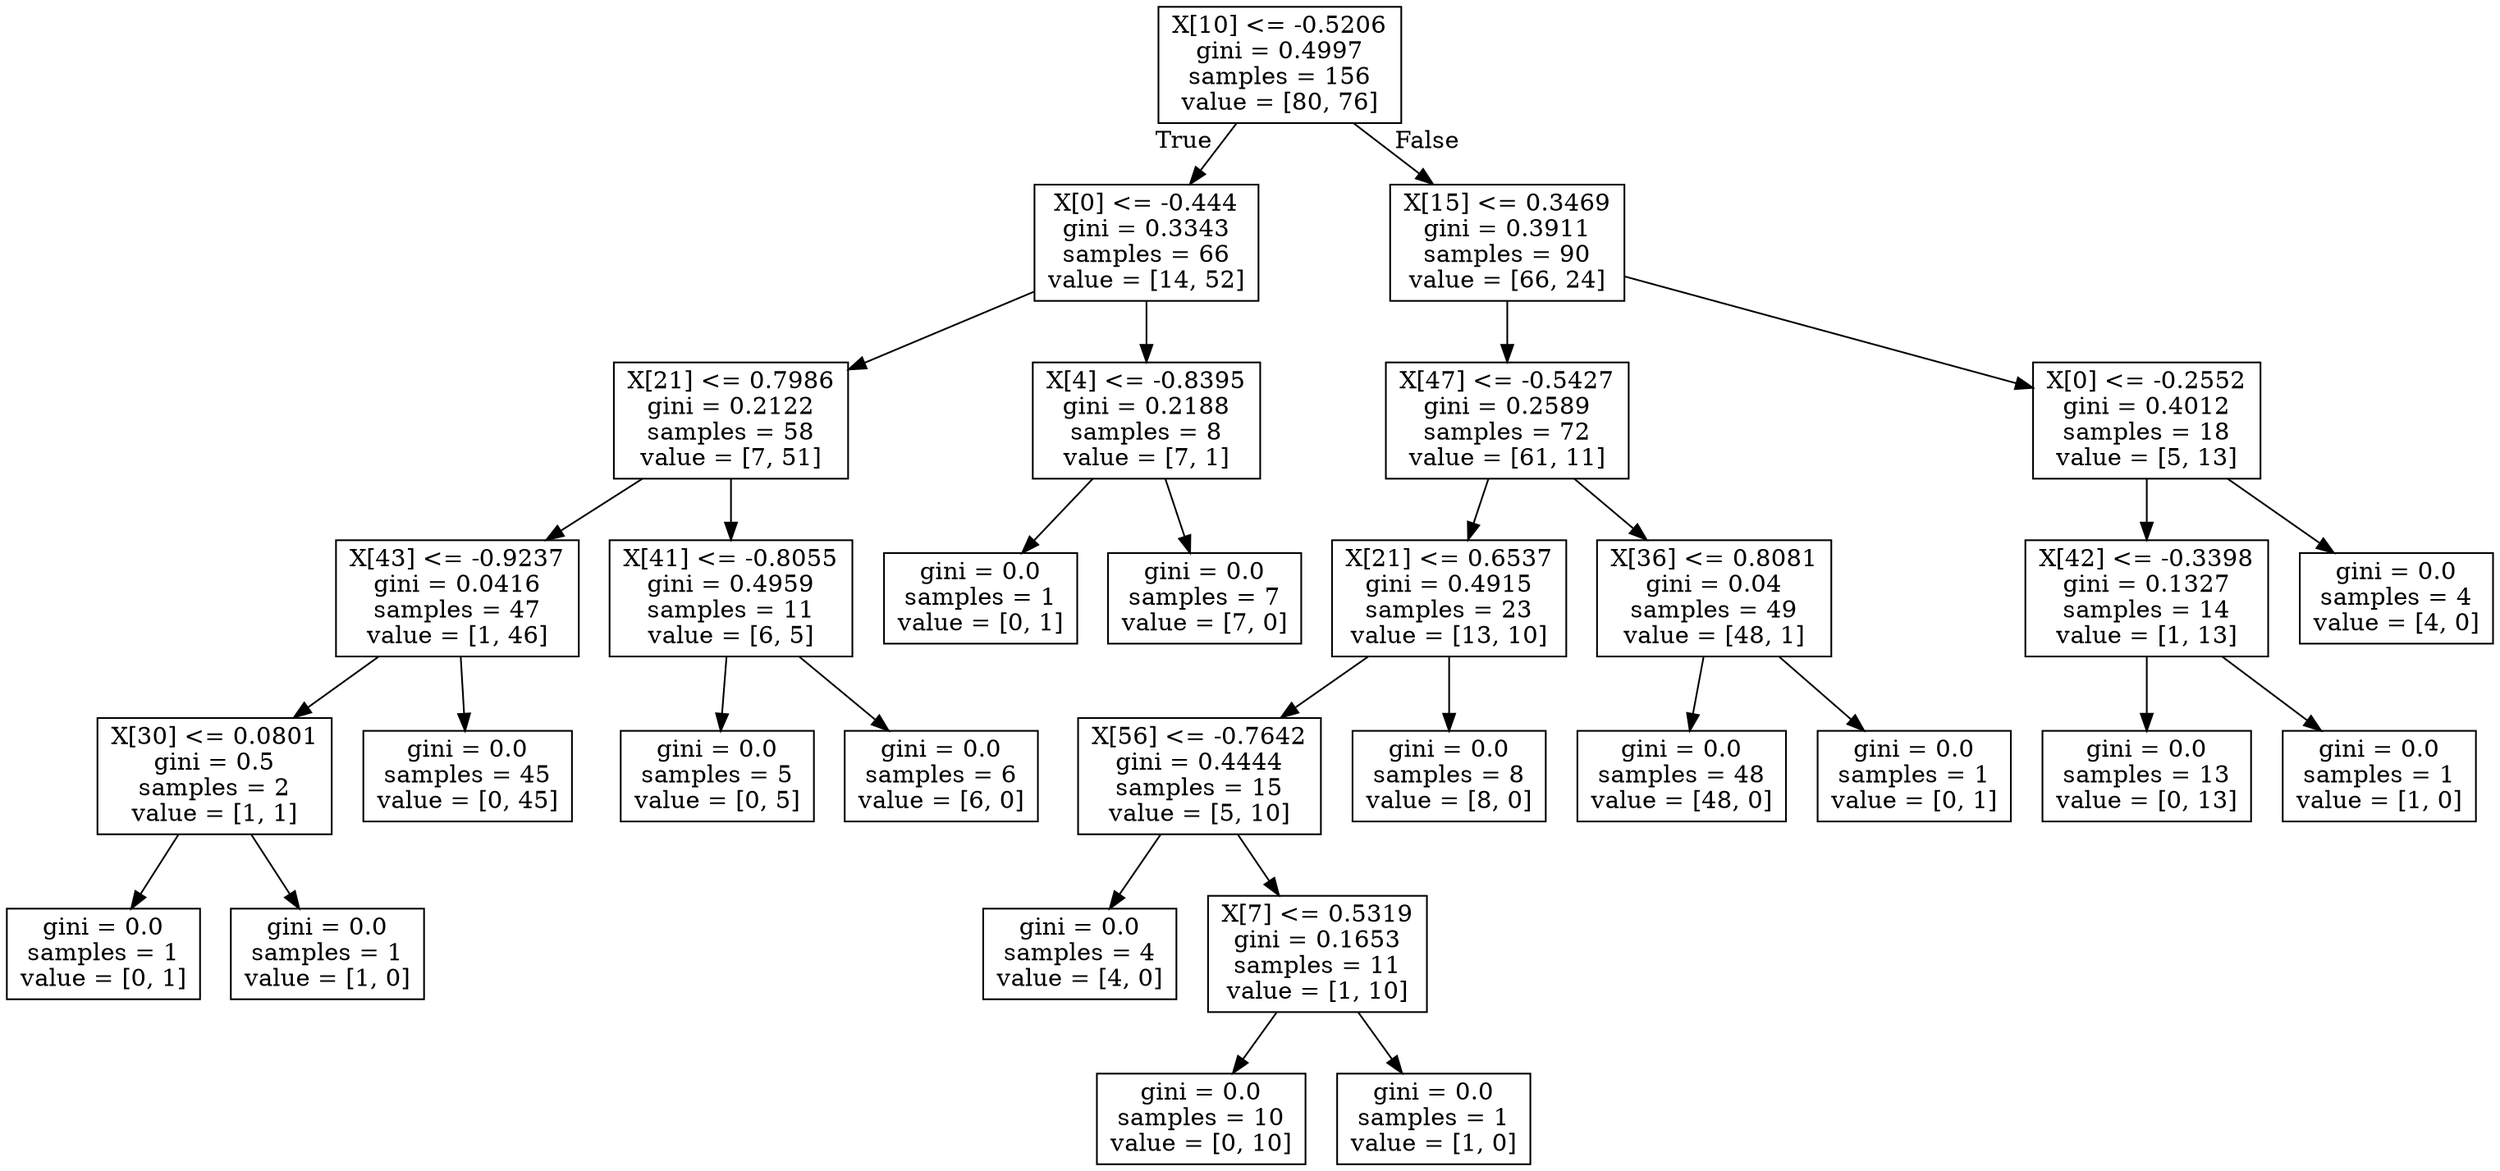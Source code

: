digraph Tree {
node [shape=box] ;
0 [label="X[10] <= -0.5206\ngini = 0.4997\nsamples = 156\nvalue = [80, 76]"] ;
1 [label="X[0] <= -0.444\ngini = 0.3343\nsamples = 66\nvalue = [14, 52]"] ;
0 -> 1 [labeldistance=2.5, labelangle=45, headlabel="True"] ;
2 [label="X[21] <= 0.7986\ngini = 0.2122\nsamples = 58\nvalue = [7, 51]"] ;
1 -> 2 ;
3 [label="X[43] <= -0.9237\ngini = 0.0416\nsamples = 47\nvalue = [1, 46]"] ;
2 -> 3 ;
4 [label="X[30] <= 0.0801\ngini = 0.5\nsamples = 2\nvalue = [1, 1]"] ;
3 -> 4 ;
5 [label="gini = 0.0\nsamples = 1\nvalue = [0, 1]"] ;
4 -> 5 ;
6 [label="gini = 0.0\nsamples = 1\nvalue = [1, 0]"] ;
4 -> 6 ;
7 [label="gini = 0.0\nsamples = 45\nvalue = [0, 45]"] ;
3 -> 7 ;
8 [label="X[41] <= -0.8055\ngini = 0.4959\nsamples = 11\nvalue = [6, 5]"] ;
2 -> 8 ;
9 [label="gini = 0.0\nsamples = 5\nvalue = [0, 5]"] ;
8 -> 9 ;
10 [label="gini = 0.0\nsamples = 6\nvalue = [6, 0]"] ;
8 -> 10 ;
11 [label="X[4] <= -0.8395\ngini = 0.2188\nsamples = 8\nvalue = [7, 1]"] ;
1 -> 11 ;
12 [label="gini = 0.0\nsamples = 1\nvalue = [0, 1]"] ;
11 -> 12 ;
13 [label="gini = 0.0\nsamples = 7\nvalue = [7, 0]"] ;
11 -> 13 ;
14 [label="X[15] <= 0.3469\ngini = 0.3911\nsamples = 90\nvalue = [66, 24]"] ;
0 -> 14 [labeldistance=2.5, labelangle=-45, headlabel="False"] ;
15 [label="X[47] <= -0.5427\ngini = 0.2589\nsamples = 72\nvalue = [61, 11]"] ;
14 -> 15 ;
16 [label="X[21] <= 0.6537\ngini = 0.4915\nsamples = 23\nvalue = [13, 10]"] ;
15 -> 16 ;
17 [label="X[56] <= -0.7642\ngini = 0.4444\nsamples = 15\nvalue = [5, 10]"] ;
16 -> 17 ;
18 [label="gini = 0.0\nsamples = 4\nvalue = [4, 0]"] ;
17 -> 18 ;
19 [label="X[7] <= 0.5319\ngini = 0.1653\nsamples = 11\nvalue = [1, 10]"] ;
17 -> 19 ;
20 [label="gini = 0.0\nsamples = 10\nvalue = [0, 10]"] ;
19 -> 20 ;
21 [label="gini = 0.0\nsamples = 1\nvalue = [1, 0]"] ;
19 -> 21 ;
22 [label="gini = 0.0\nsamples = 8\nvalue = [8, 0]"] ;
16 -> 22 ;
23 [label="X[36] <= 0.8081\ngini = 0.04\nsamples = 49\nvalue = [48, 1]"] ;
15 -> 23 ;
24 [label="gini = 0.0\nsamples = 48\nvalue = [48, 0]"] ;
23 -> 24 ;
25 [label="gini = 0.0\nsamples = 1\nvalue = [0, 1]"] ;
23 -> 25 ;
26 [label="X[0] <= -0.2552\ngini = 0.4012\nsamples = 18\nvalue = [5, 13]"] ;
14 -> 26 ;
27 [label="X[42] <= -0.3398\ngini = 0.1327\nsamples = 14\nvalue = [1, 13]"] ;
26 -> 27 ;
28 [label="gini = 0.0\nsamples = 13\nvalue = [0, 13]"] ;
27 -> 28 ;
29 [label="gini = 0.0\nsamples = 1\nvalue = [1, 0]"] ;
27 -> 29 ;
30 [label="gini = 0.0\nsamples = 4\nvalue = [4, 0]"] ;
26 -> 30 ;
}